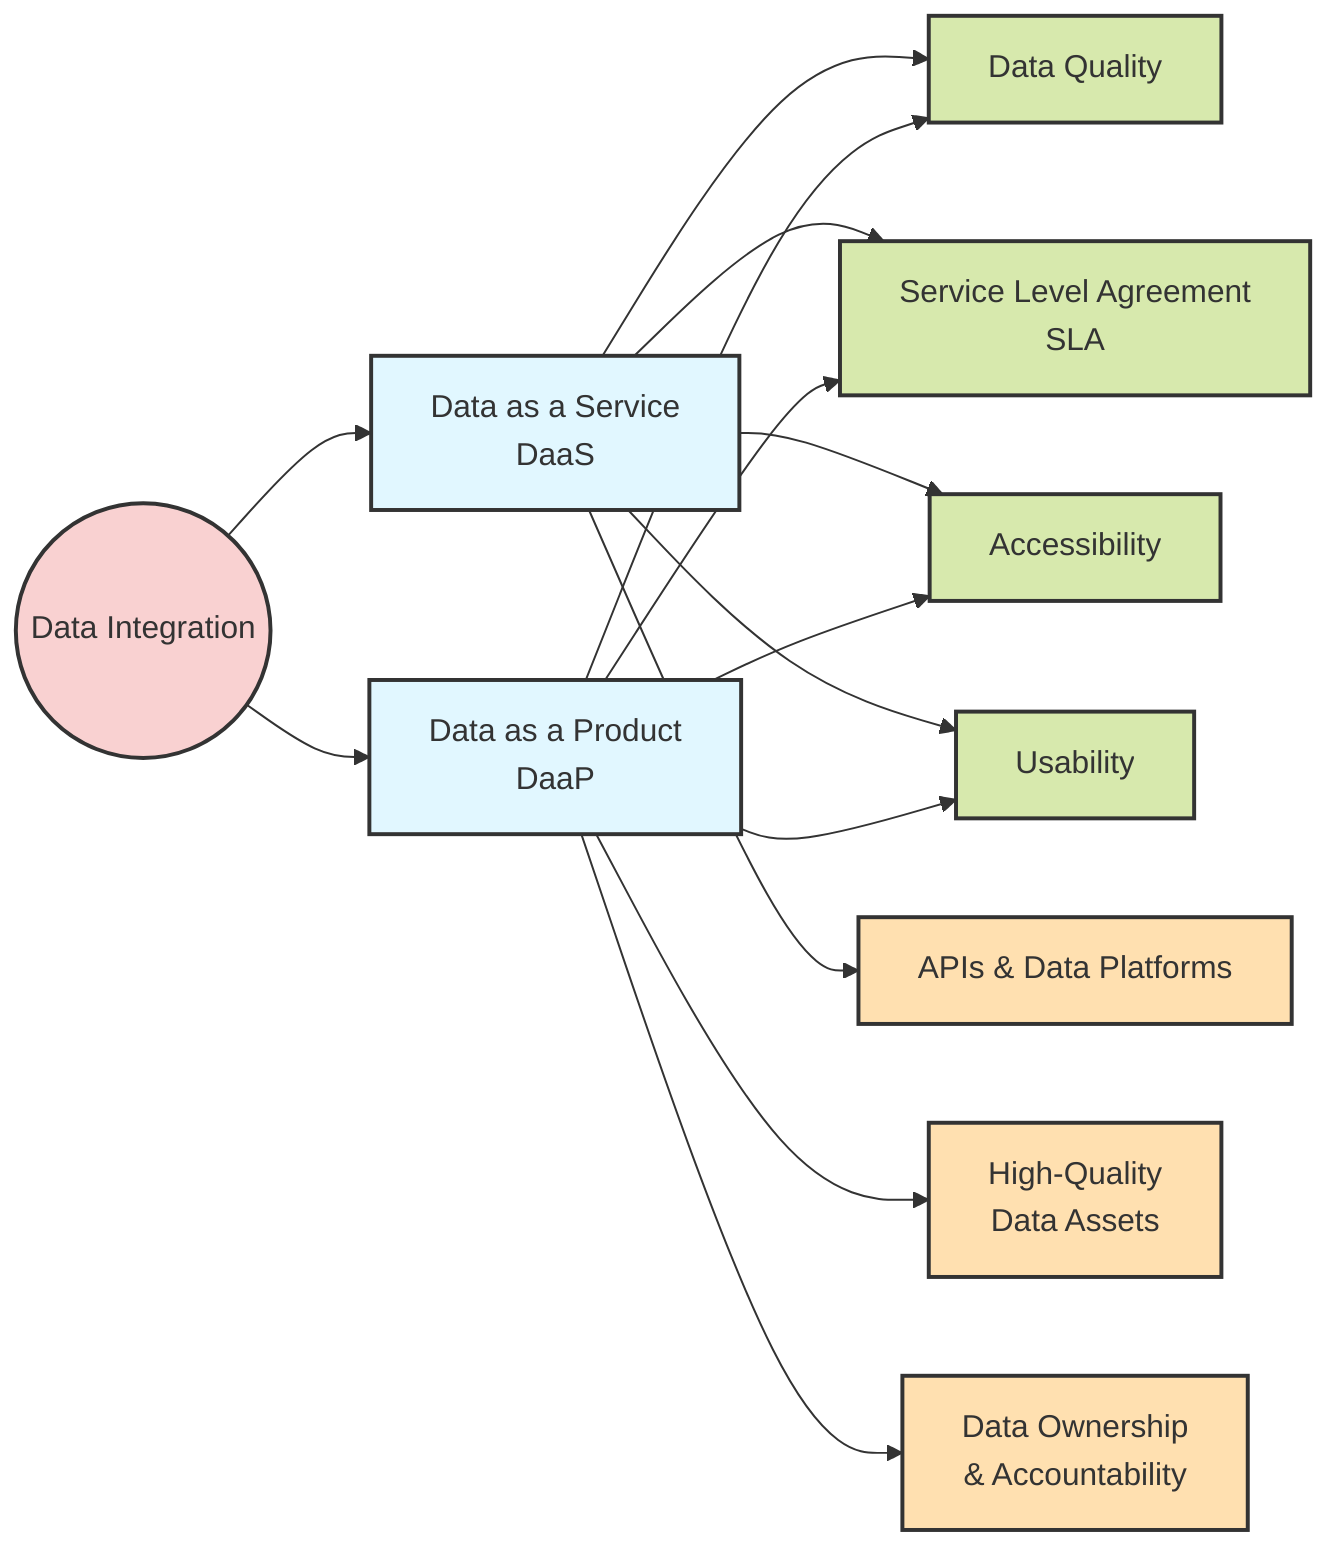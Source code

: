 graph LR
    A((Data Integration))
    B[Data as a Service <br>DaaS]
    C[Data as a Product <br>DaaP]
    D[Data Quality]
    E[Service Level Agreement <br>SLA]
    F[Accessibility]
    G[Usability]
    H[APIs & Data Platforms]
    I[Data Ownership <br>& Accountability]
    J[High-Quality <br>Data Assets]
    
    A --> B
    A --> C
    B --> D
    C --> D
    B --> E
    C --> E
    B --> F
    C --> F
    B --> G
    C --> G
    B --> H
    C --> J
    C --> I
    
    style A fill:#f9d1d1,stroke:#333,stroke-width:2px
    style B fill:#e1f7ff,stroke:#333,stroke-width:2px
    style C fill:#e1f7ff,stroke:#333,stroke-width:2px
    style D fill:#d7e9ad,stroke:#333,stroke-width:2px
    style E fill:#d7e9ad,stroke:#333,stroke-width:2px
    style F fill:#d7e9ad,stroke:#333,stroke-width:2px
    style G fill:#d7e9ad,stroke:#333,stroke-width:2px
    style H fill:#ffe0b0,stroke:#333,stroke-width:2px
    style I fill:#ffe0b0,stroke:#333,stroke-width:2px
    style J fill:#ffe0b0,stroke:#333,stroke-width:2px